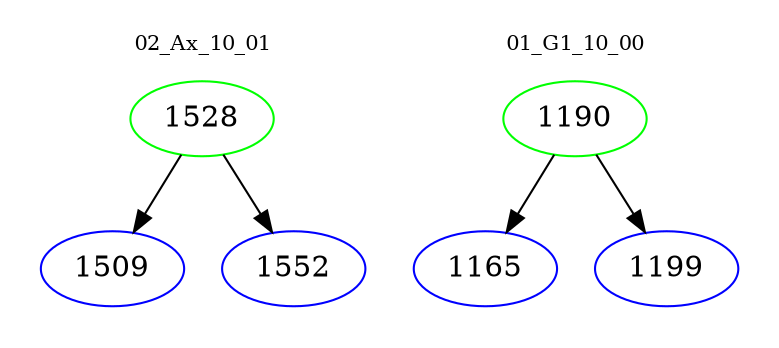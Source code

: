 digraph{
subgraph cluster_0 {
color = white
label = "02_Ax_10_01";
fontsize=10;
T0_1528 [label="1528", color="green"]
T0_1528 -> T0_1509 [color="black"]
T0_1509 [label="1509", color="blue"]
T0_1528 -> T0_1552 [color="black"]
T0_1552 [label="1552", color="blue"]
}
subgraph cluster_1 {
color = white
label = "01_G1_10_00";
fontsize=10;
T1_1190 [label="1190", color="green"]
T1_1190 -> T1_1165 [color="black"]
T1_1165 [label="1165", color="blue"]
T1_1190 -> T1_1199 [color="black"]
T1_1199 [label="1199", color="blue"]
}
}
